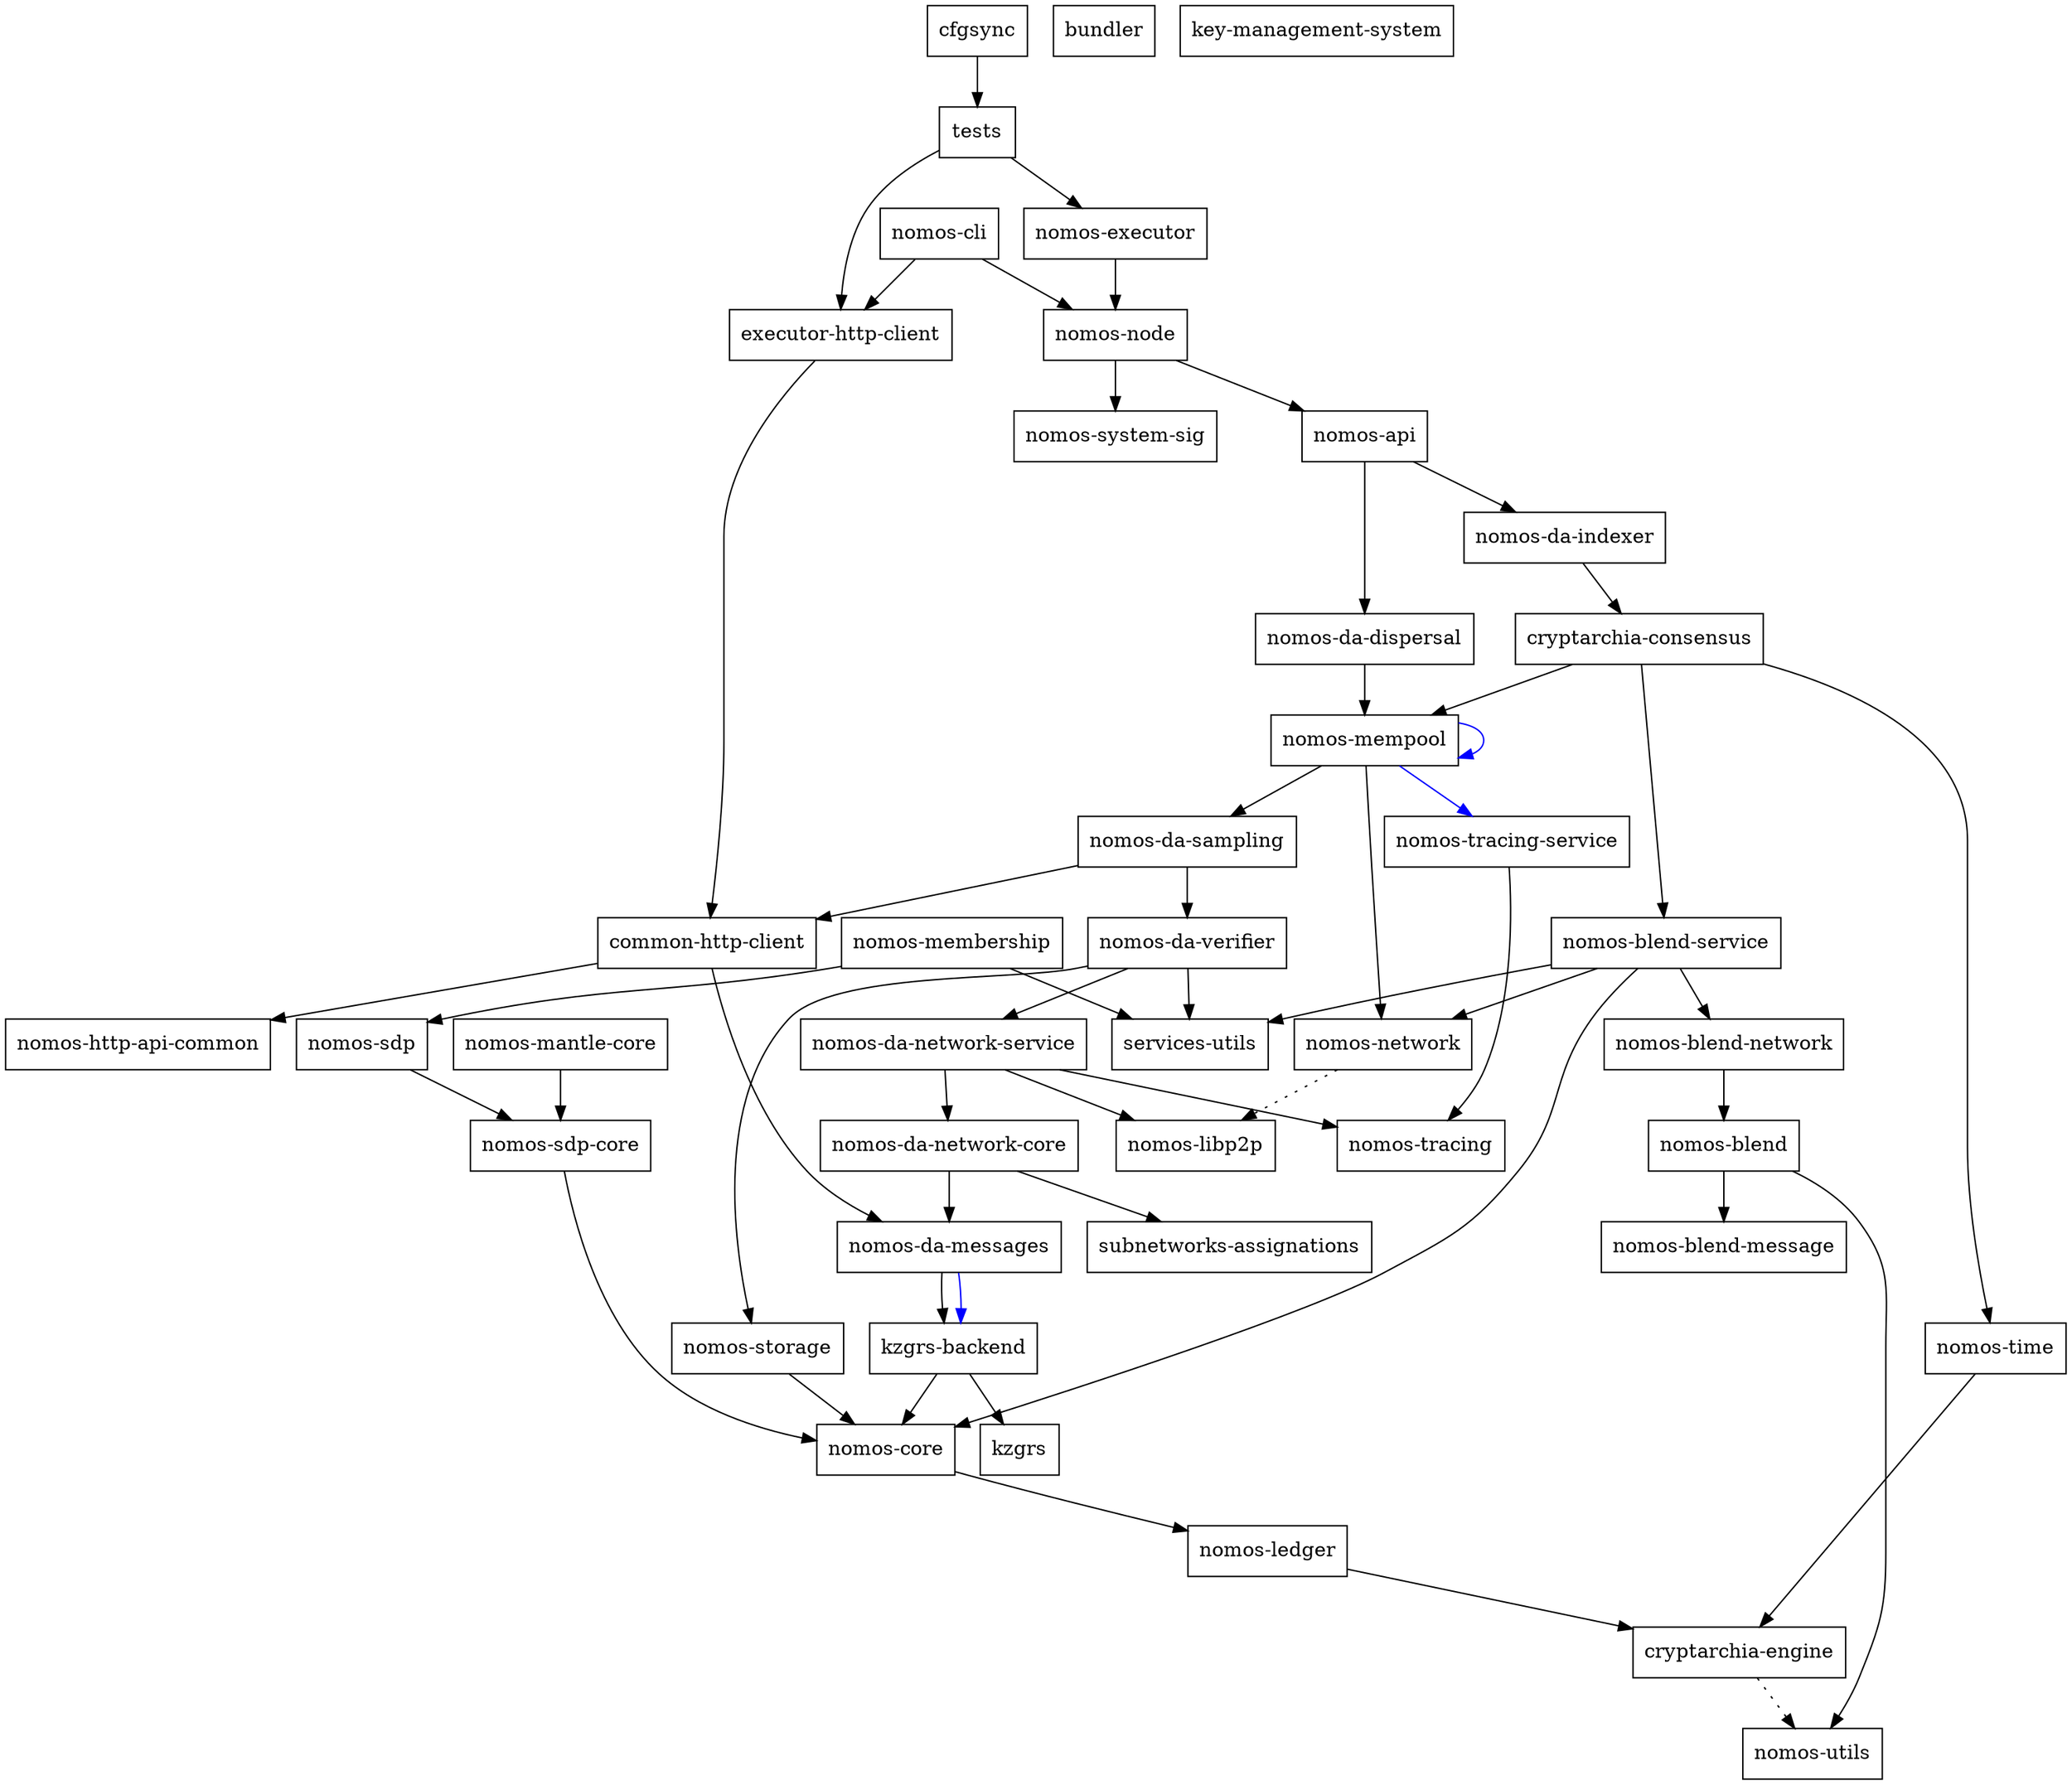 digraph {
    0 [ label = "cryptarchia-engine" shape = box]
    1 [ label = "nomos-utils" shape = box]
    2 [ label = "nomos-ledger" shape = box]
    3 [ label = "nomos-http-api-common" shape = box]
    4 [ label = "nomos-executor" shape = box]
    5 [ label = "kzgrs-backend" shape = box]
    6 [ label = "kzgrs" shape = box]
    7 [ label = "nomos-core" shape = box]
    8 [ label = "nomos-api" shape = box]
    9 [ label = "cryptarchia-consensus" shape = box]
    10 [ label = "nomos-blend-service" shape = box]
    11 [ label = "nomos-blend" shape = box]
    12 [ label = "nomos-blend-message" shape = box]
    13 [ label = "nomos-blend-network" shape = box]
    14 [ label = "nomos-libp2p" shape = box]
    15 [ label = "nomos-network" shape = box]
    16 [ label = "services-utils" shape = box]
    17 [ label = "nomos-da-sampling" shape = box]
    18 [ label = "common-http-client" shape = box]
    19 [ label = "nomos-da-messages" shape = box]
    20 [ label = "nomos-da-network-core" shape = box]
    21 [ label = "subnetworks-assignations" shape = box]
    22 [ label = "nomos-da-network-service" shape = box]
    23 [ label = "nomos-tracing" shape = box]
    24 [ label = "nomos-da-verifier" shape = box]
    25 [ label = "nomos-storage" shape = box]
    26 [ label = "nomos-mempool" shape = box]
    27 [ label = "nomos-tracing-service" shape = box]
    28 [ label = "nomos-time" shape = box]
    29 [ label = "nomos-da-dispersal" shape = box]
    30 [ label = "nomos-da-indexer" shape = box]
    31 [ label = "nomos-node" shape = box]
    32 [ label = "nomos-system-sig" shape = box]
    33 [ label = "executor-http-client" shape = box]
    34 [ label = "bundler" shape = box]
    35 [ label = "nomos-cli" shape = box]
    36 [ label = "nomos-mantle-core" shape = box]
    37 [ label = "nomos-sdp-core" shape = box]
    38 [ label = "key-management-system" shape = box]
    39 [ label = "nomos-membership" shape = box]
    40 [ label = "nomos-sdp" shape = box]
    41 [ label = "cfgsync" shape = box]
    42 [ label = "tests" shape = box]
    0 -> 1 [ style = dotted]
    2 -> 0 [ ]
    4 -> 31 [ ]
    5 -> 6 [ ]
    5 -> 7 [ ]
    7 -> 2 [ ]
    8 -> 29 [ ]
    8 -> 30 [ ]
    9 -> 10 [ ]
    9 -> 26 [ ]
    9 -> 28 [ ]
    10 -> 13 [ ]
    10 -> 7 [ ]
    10 -> 15 [ ]
    10 -> 16 [ ]
    11 -> 12 [ ]
    11 -> 1 [ ]
    13 -> 11 [ ]
    15 -> 14 [ style = dotted]
    17 -> 18 [ ]
    17 -> 24 [ ]
    18 -> 19 [ ]
    18 -> 3 [ ]
    19 -> 5 [ ]
    19 -> 5 [ color = blue]
    20 -> 19 [ ]
    20 -> 21 [ ]
    22 -> 20 [ ]
    22 -> 14 [ ]
    22 -> 23 [ ]
    24 -> 22 [ ]
    24 -> 25 [ ]
    24 -> 16 [ ]
    25 -> 7 [ ]
    26 -> 17 [ ]
    26 -> 26 [ color = blue]
    26 -> 15 [ ]
    26 -> 27 [ color = blue]
    27 -> 23 [ ]
    28 -> 0 [ ]
    29 -> 26 [ ]
    30 -> 9 [ ]
    31 -> 8 [ ]
    31 -> 32 [ ]
    33 -> 18 [ ]
    35 -> 33 [ ]
    35 -> 31 [ ]
    36 -> 37 [ ]
    37 -> 7 [ ]
    39 -> 40 [ ]
    39 -> 16 [ ]
    40 -> 37 [ ]
    41 -> 42 [ ]
    42 -> 33 [ ]
    42 -> 4 [ ]
}

